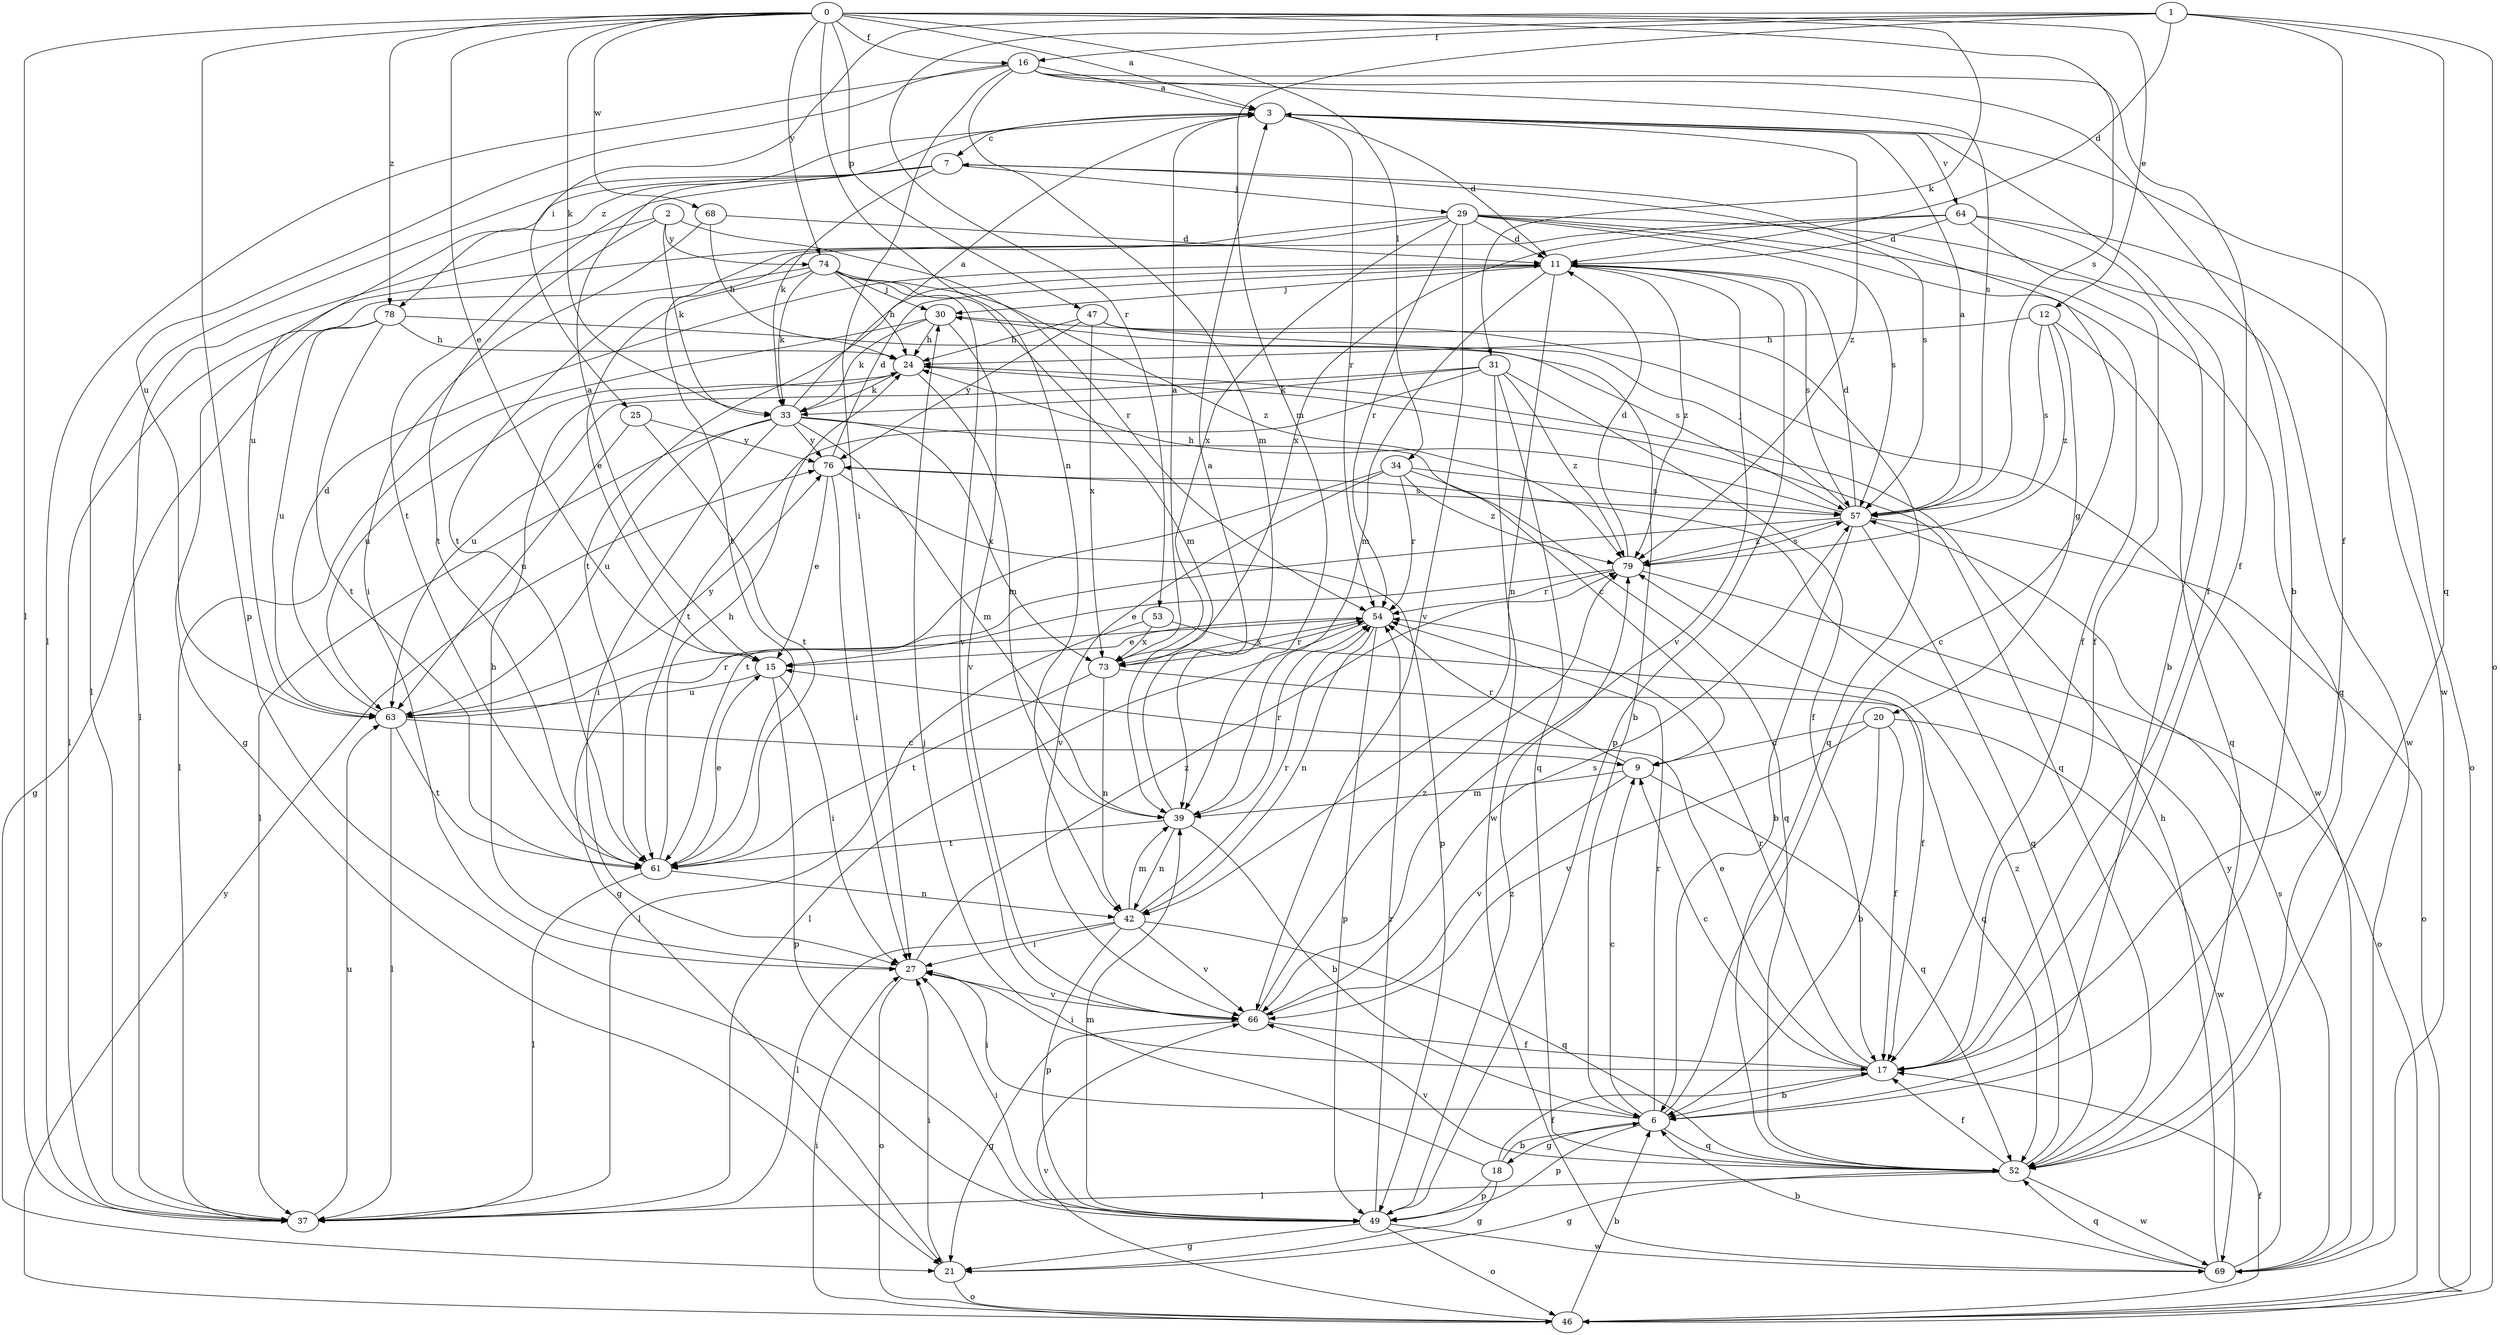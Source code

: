strict digraph  {
0;
1;
2;
3;
6;
7;
9;
11;
12;
15;
16;
17;
18;
20;
21;
24;
25;
27;
29;
30;
31;
33;
34;
37;
39;
42;
46;
47;
49;
52;
53;
54;
57;
61;
63;
64;
66;
68;
69;
73;
74;
76;
78;
79;
0 -> 3  [label=a];
0 -> 12  [label=e];
0 -> 15  [label=e];
0 -> 16  [label=f];
0 -> 31  [label=k];
0 -> 33  [label=k];
0 -> 34  [label=l];
0 -> 37  [label=l];
0 -> 42  [label=n];
0 -> 47  [label=p];
0 -> 49  [label=p];
0 -> 57  [label=s];
0 -> 68  [label=w];
0 -> 74  [label=y];
0 -> 78  [label=z];
1 -> 11  [label=d];
1 -> 16  [label=f];
1 -> 17  [label=f];
1 -> 25  [label=i];
1 -> 39  [label=m];
1 -> 46  [label=o];
1 -> 52  [label=q];
1 -> 53  [label=r];
2 -> 33  [label=k];
2 -> 37  [label=l];
2 -> 54  [label=r];
2 -> 61  [label=t];
2 -> 74  [label=y];
3 -> 7  [label=c];
3 -> 11  [label=d];
3 -> 17  [label=f];
3 -> 54  [label=r];
3 -> 64  [label=v];
3 -> 69  [label=w];
3 -> 78  [label=z];
3 -> 79  [label=z];
6 -> 7  [label=c];
6 -> 9  [label=c];
6 -> 18  [label=g];
6 -> 27  [label=i];
6 -> 49  [label=p];
6 -> 52  [label=q];
6 -> 54  [label=r];
7 -> 29  [label=j];
7 -> 33  [label=k];
7 -> 37  [label=l];
7 -> 57  [label=s];
7 -> 61  [label=t];
7 -> 63  [label=u];
9 -> 39  [label=m];
9 -> 52  [label=q];
9 -> 54  [label=r];
9 -> 66  [label=v];
11 -> 30  [label=j];
11 -> 39  [label=m];
11 -> 42  [label=n];
11 -> 49  [label=p];
11 -> 57  [label=s];
11 -> 61  [label=t];
11 -> 66  [label=v];
11 -> 79  [label=z];
12 -> 20  [label=g];
12 -> 24  [label=h];
12 -> 52  [label=q];
12 -> 57  [label=s];
12 -> 79  [label=z];
15 -> 3  [label=a];
15 -> 27  [label=i];
15 -> 49  [label=p];
15 -> 63  [label=u];
16 -> 3  [label=a];
16 -> 6  [label=b];
16 -> 17  [label=f];
16 -> 27  [label=i];
16 -> 37  [label=l];
16 -> 39  [label=m];
16 -> 57  [label=s];
16 -> 63  [label=u];
17 -> 6  [label=b];
17 -> 9  [label=c];
17 -> 15  [label=e];
17 -> 27  [label=i];
17 -> 54  [label=r];
18 -> 6  [label=b];
18 -> 17  [label=f];
18 -> 21  [label=g];
18 -> 30  [label=j];
18 -> 49  [label=p];
20 -> 6  [label=b];
20 -> 9  [label=c];
20 -> 17  [label=f];
20 -> 66  [label=v];
20 -> 69  [label=w];
21 -> 27  [label=i];
21 -> 46  [label=o];
24 -> 33  [label=k];
24 -> 39  [label=m];
24 -> 52  [label=q];
24 -> 63  [label=u];
25 -> 61  [label=t];
25 -> 63  [label=u];
25 -> 76  [label=y];
27 -> 24  [label=h];
27 -> 46  [label=o];
27 -> 66  [label=v];
27 -> 79  [label=z];
29 -> 11  [label=d];
29 -> 17  [label=f];
29 -> 21  [label=g];
29 -> 52  [label=q];
29 -> 54  [label=r];
29 -> 57  [label=s];
29 -> 61  [label=t];
29 -> 66  [label=v];
29 -> 69  [label=w];
29 -> 73  [label=x];
30 -> 24  [label=h];
30 -> 33  [label=k];
30 -> 37  [label=l];
30 -> 66  [label=v];
30 -> 69  [label=w];
31 -> 17  [label=f];
31 -> 33  [label=k];
31 -> 52  [label=q];
31 -> 61  [label=t];
31 -> 63  [label=u];
31 -> 69  [label=w];
31 -> 79  [label=z];
33 -> 3  [label=a];
33 -> 9  [label=c];
33 -> 27  [label=i];
33 -> 37  [label=l];
33 -> 39  [label=m];
33 -> 63  [label=u];
33 -> 73  [label=x];
33 -> 76  [label=y];
34 -> 52  [label=q];
34 -> 54  [label=r];
34 -> 57  [label=s];
34 -> 61  [label=t];
34 -> 66  [label=v];
34 -> 79  [label=z];
37 -> 63  [label=u];
39 -> 3  [label=a];
39 -> 6  [label=b];
39 -> 42  [label=n];
39 -> 54  [label=r];
39 -> 61  [label=t];
42 -> 27  [label=i];
42 -> 37  [label=l];
42 -> 39  [label=m];
42 -> 49  [label=p];
42 -> 52  [label=q];
42 -> 54  [label=r];
42 -> 66  [label=v];
46 -> 6  [label=b];
46 -> 17  [label=f];
46 -> 27  [label=i];
46 -> 66  [label=v];
46 -> 76  [label=y];
47 -> 6  [label=b];
47 -> 24  [label=h];
47 -> 52  [label=q];
47 -> 73  [label=x];
47 -> 76  [label=y];
49 -> 21  [label=g];
49 -> 27  [label=i];
49 -> 39  [label=m];
49 -> 46  [label=o];
49 -> 54  [label=r];
49 -> 69  [label=w];
49 -> 79  [label=z];
52 -> 17  [label=f];
52 -> 21  [label=g];
52 -> 37  [label=l];
52 -> 66  [label=v];
52 -> 69  [label=w];
52 -> 79  [label=z];
53 -> 17  [label=f];
53 -> 37  [label=l];
53 -> 73  [label=x];
54 -> 15  [label=e];
54 -> 37  [label=l];
54 -> 42  [label=n];
54 -> 49  [label=p];
54 -> 73  [label=x];
57 -> 3  [label=a];
57 -> 6  [label=b];
57 -> 11  [label=d];
57 -> 21  [label=g];
57 -> 24  [label=h];
57 -> 30  [label=j];
57 -> 46  [label=o];
57 -> 52  [label=q];
57 -> 79  [label=z];
61 -> 15  [label=e];
61 -> 24  [label=h];
61 -> 37  [label=l];
61 -> 42  [label=n];
63 -> 9  [label=c];
63 -> 11  [label=d];
63 -> 37  [label=l];
63 -> 54  [label=r];
63 -> 61  [label=t];
63 -> 76  [label=y];
64 -> 6  [label=b];
64 -> 11  [label=d];
64 -> 17  [label=f];
64 -> 46  [label=o];
64 -> 61  [label=t];
64 -> 73  [label=x];
66 -> 17  [label=f];
66 -> 21  [label=g];
66 -> 57  [label=s];
66 -> 79  [label=z];
68 -> 11  [label=d];
68 -> 24  [label=h];
68 -> 27  [label=i];
69 -> 6  [label=b];
69 -> 24  [label=h];
69 -> 52  [label=q];
69 -> 57  [label=s];
69 -> 76  [label=y];
73 -> 3  [label=a];
73 -> 42  [label=n];
73 -> 52  [label=q];
73 -> 54  [label=r];
73 -> 61  [label=t];
74 -> 15  [label=e];
74 -> 24  [label=h];
74 -> 30  [label=j];
74 -> 33  [label=k];
74 -> 37  [label=l];
74 -> 39  [label=m];
74 -> 66  [label=v];
74 -> 79  [label=z];
76 -> 11  [label=d];
76 -> 15  [label=e];
76 -> 27  [label=i];
76 -> 49  [label=p];
76 -> 57  [label=s];
78 -> 21  [label=g];
78 -> 24  [label=h];
78 -> 57  [label=s];
78 -> 61  [label=t];
78 -> 63  [label=u];
79 -> 11  [label=d];
79 -> 15  [label=e];
79 -> 46  [label=o];
79 -> 54  [label=r];
79 -> 57  [label=s];
}
